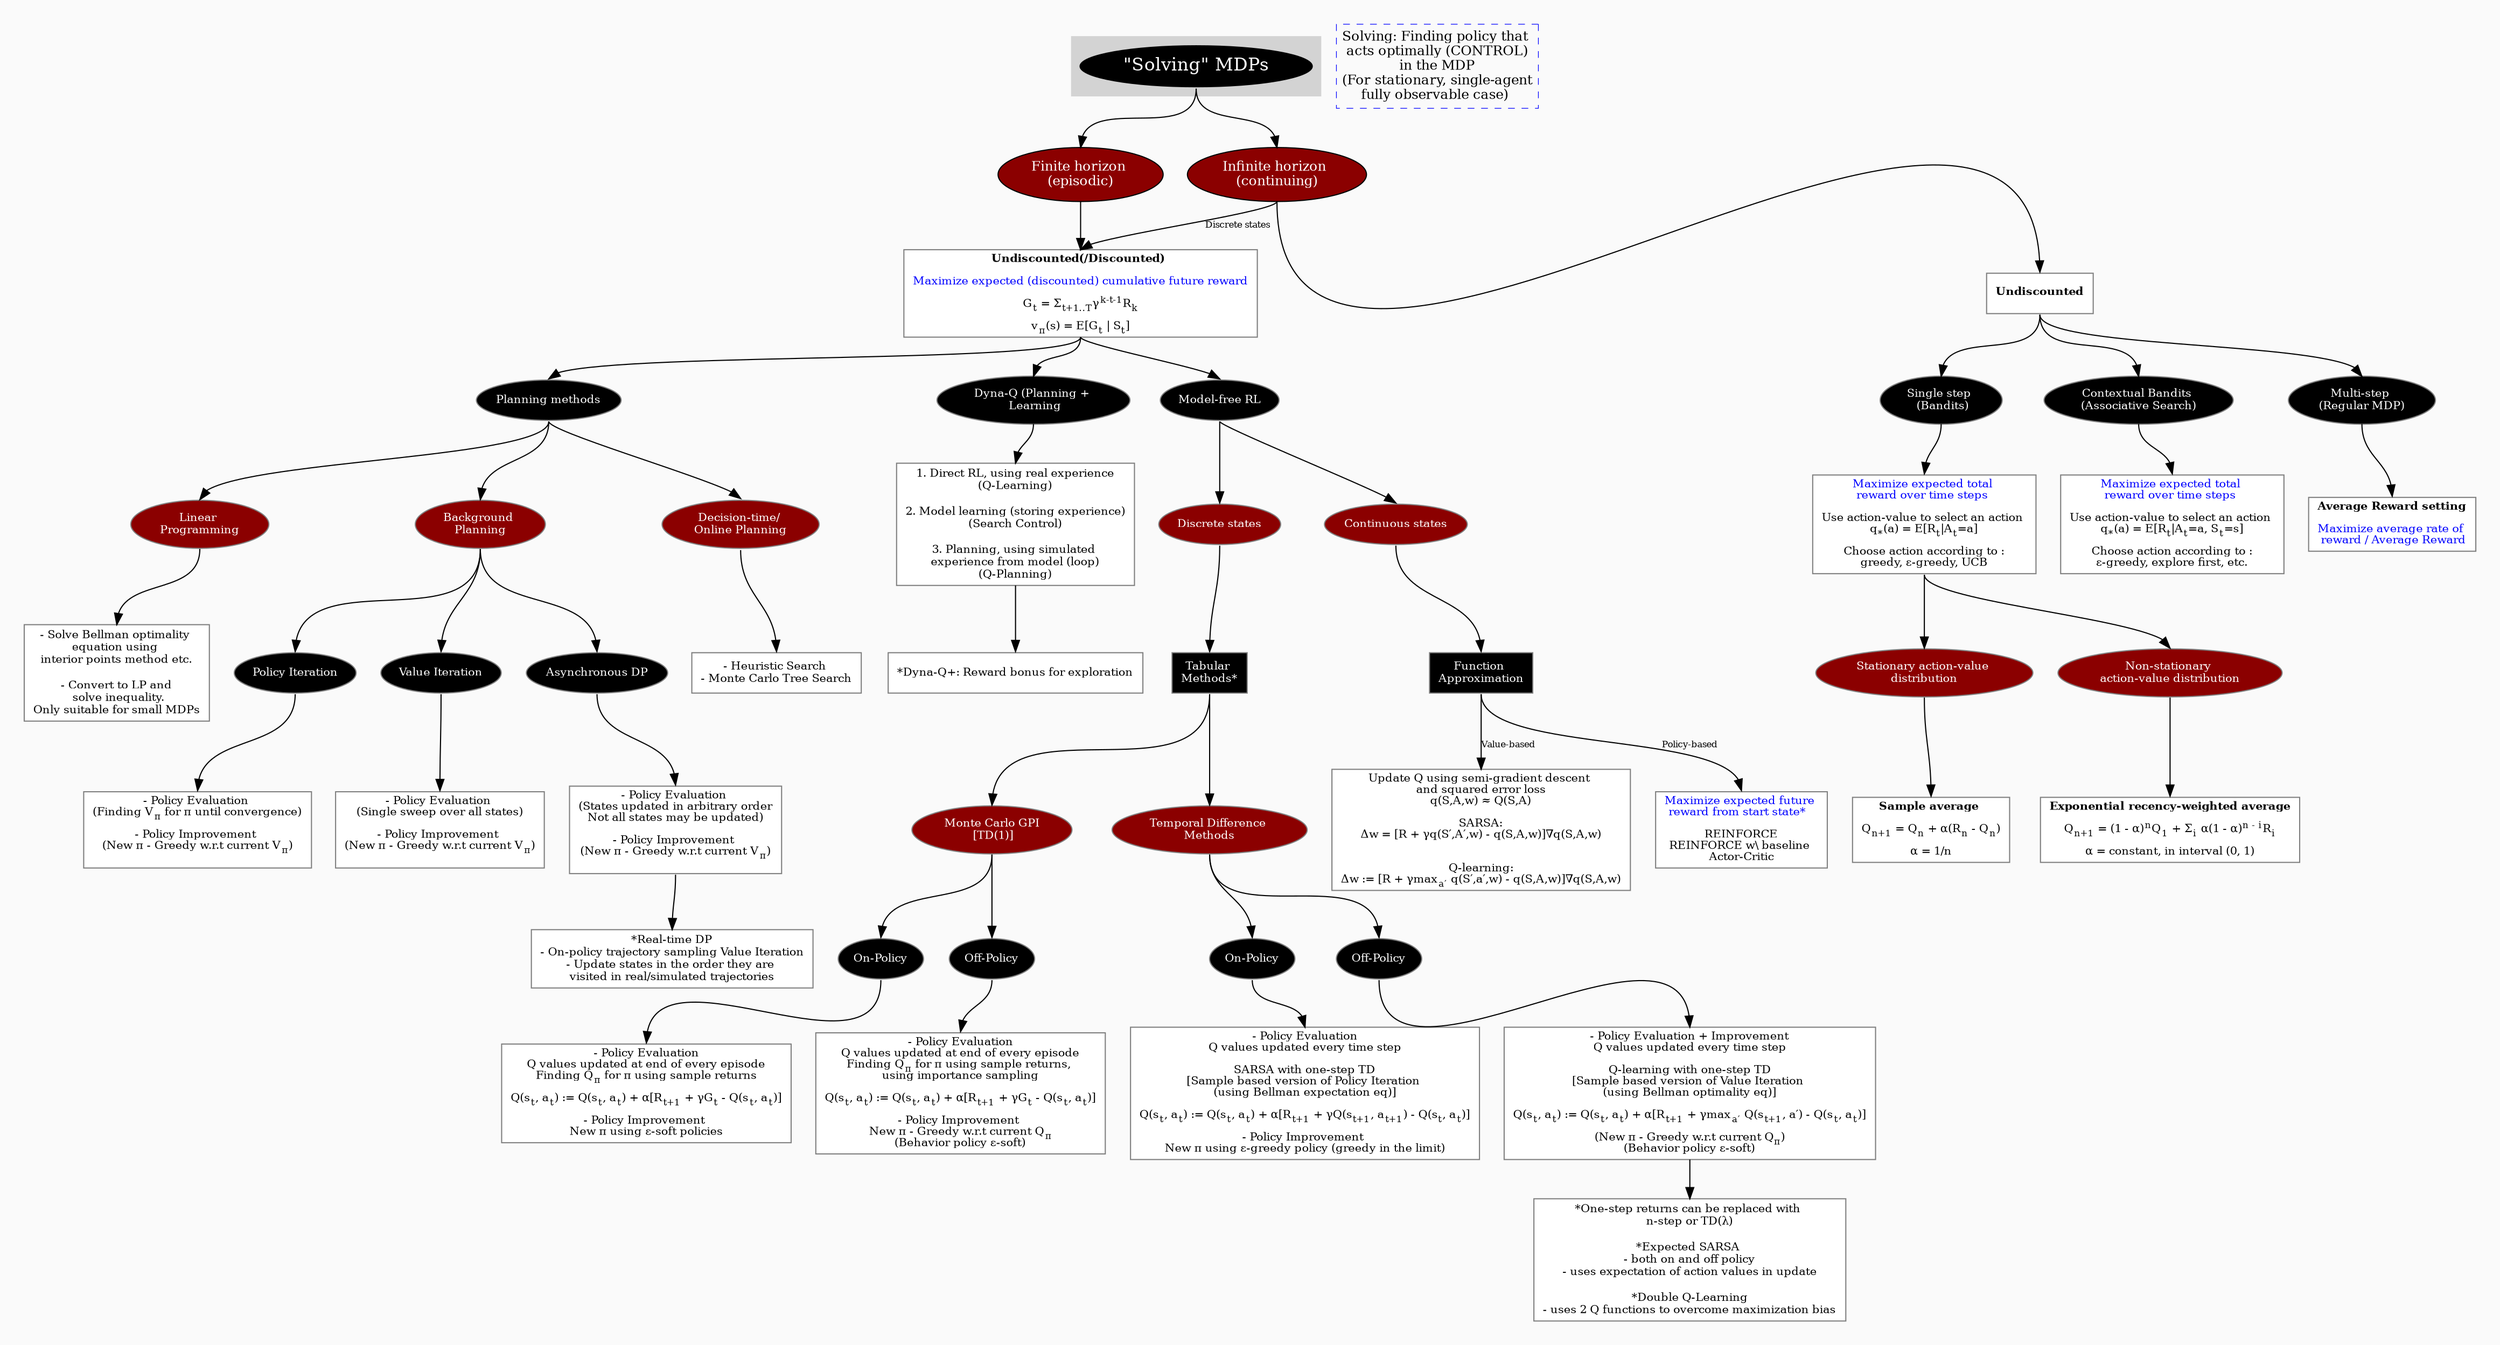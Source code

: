 digraph G {
splines=true
bgcolor=grey98
pad=0.3
style=filled
edge[minlen=2]
edge[headport=n, tailport=s, label=""]
node[style=filled, fontcolor=white]
ranksep=0.1
nodesep=0.3


// LEVEL 1
subgraph cluster_0 {
style=filled
color=lightgrey
fontsize=12
node[fillcolor=black, fontcolor=white, fontsize=16]
a1[label="\"Solving\" MDPs"]
//label = "Solving \: finding policy that acts optimally\n in the MDP";
//labelloc = "b";
}


// LEVEL 2
node[fillcolor=red4, fontsize=12]
b1[label="Finite horizon \n(episodic)"]
node[fillcolor=red4, fontsize=12]
b2[label="Infinite horizon \n(continuing)"]
a1-> b1
a1-> b2


// LEVEL 3
node[fontcolor=black, fontsize=10]
node[shape=box, fillcolor=white, color=grey50]
c1[label=<<b>Undiscounted(/Discounted)</b> <br/><br/>
<font color="blue">Maximize expected (discounted) cumulative future reward</font>
<br/><br/>
G<sub>t</sub> = &Sigma;<sub>t+1..T</sub>&gamma;<sup>k-t-1</sup>R<sub>k</sub>
<br/><br/>
v<sub>&pi;</sub>(s) = E[G<sub>t</sub> | S<sub>t</sub>]
>]
node[shape=box, fillcolor=white, color=grey50]
c3[label=<<b>Undiscounted</b>>]
edge[headport=n, tailport=s, label="", style=filled]
b1-> c1
edge[label="Discrete states", fontsize=8]
b2-> c1
edge[label="", fontsize=8]
b2-> c3


// LEVEL 4
node[fillcolor=black, fontsize=10, shape=ellipse, fontcolor=white]
k1[label="Planning methods"]
node[fillcolor=black, fontsize=10, shape=ellipse, fontcolor=white]
k3[label="Dyna-Q (Planning + \n Learning"]
node[fillcolor=black, fontsize=10, shape=ellipse, fontcolor=white]
k2[label="Model-free RL"]
c1-> k1
c1-> k2
c1-> k3


//LEVEL 5
node[fontcolor=black, fontsize=10]
node[shape=box, fillcolor=white, color=grey50]
kk3[label=<
1. Direct RL, using real experience<br/>
(Q-Learning)<br/><br/>
2. Model learning (storing experience)<br/>
(Search Control)<br/><br/>
3. Planning, using simulated <br/>experience from model (loop)<br/>
(Q-Planning)
>]
k3-> kk3

node[fontcolor=black, fontsize=10]
node[shape=box, fillcolor=white, color=grey50]
kkk3[label=<
*Dyna-Q+: Reward bonus for exploration
>]
kk3-> kkk3


// LEVEL 5
node[style="filled", shape=ellipse, fillcolor=red4, fontcolor=white, fontsize=10]
d1[label="Discrete states"]
node[style="filled", shape=ellipse, fillcolor=red4, fontcolor=white, fontsize=10]
d2[label="Continuous states"]
k2-> d1
k2-> d2

node[style="filled", shape=ellipse, fillcolor=red4, fontcolor=white, fontsize=10]
l1[label="Linear \nProgramming"]
k1-> l1
node[style="filled", shape=ellipse, fillcolor=red4, fontcolor=white, fontsize=10]
l2[label="Background \nPlanning"]
k1-> l2
node[style="filled", shape=ellipse, fillcolor=red4, fontcolor=white, fontsize=10]
l3[label="Decision-time/ \nOnline Planning"]
k1-> l3


//LEVEL 6
node[fontcolor=black, fontsize=10]
node[shape=box, fillcolor=white, color=grey50]
m3[label=<
- Solve Bellman optimality <br/>
equation using <br/>
interior points method etc.<br/><br/>
- Convert to LP and<br/> solve inequality.
<br/>Only suitable for small MDPs
>]
l1-> m3

node[fontcolor=black, fontsize=10]
node[shape=box, fillcolor=white, color=grey50]
m5[label=<
- Heuristic Search <br/>
- Monte Carlo Tree Search
>]
l3-> m5


node[style="filled", shape=ellipse, fillcolor=black, fontcolor=white, fontsize=10]
m1[label="Policy Iteration"]
node[style="filled", shape=ellipse, fillcolor=black, fontcolor=white, fontsize=10]
m2[label="Value Iteration"]
node[style="filled", shape=ellipse, fillcolor=black, fontcolor=white, fontsize=10]
m4[label="Asynchronous DP"]
l2-> m1
l2-> m2
l2-> m4


// LEVEL 7
node[fontcolor=black, fontsize=10]
node[shape=box, fillcolor=white, color=grey50]
n1[label=<
- Policy Evaluation <br/>(Finding V<sub>&pi;</sub> for &pi; until convergence)
<br/><br/>
- Policy Improvement <br/>(New &pi; - Greedy w.r.t current V<sub>&pi;</sub>)
<br/><br/>
>]
m1-> n1

node[fontcolor=black, fontsize=10]
node[shape=box, fillcolor=white, color=grey50]
n2[label=<
- Policy Evaluation <br/>(Single sweep over all states)
<br/><br/>
- Policy Improvement <br/>(New &pi; - Greedy w.r.t current V<sub>&pi;</sub>)
<br/><br/>
>]
m2-> n2

node[fontcolor=black, fontsize=10]
node[shape=box, fillcolor=white, color=grey50]
n3[label=<
- Policy Evaluation <br/>
(States updated in arbitrary order
<br/>
Not all states may be updated)
<br/><br/>
- Policy Improvement <br/>(New &pi; - Greedy w.r.t current V<sub>&pi;</sub>)
<br/><br/>
>]
m4-> n3

node[fontcolor=black, fontsize=10]
node[shape=box, fillcolor=white, color=grey50]
mm4[label=<
*Real-time DP
<br/>
- On-policy trajectory sampling Value Iteration
<br/>
- Update states in the order they are <br/>
visited in real/simulated trajectories
>]
n3-> mm4

// LEVEL 6
node[fillcolor=black, fontcolor=white, fontsize=10]
e1[label="Tabular \nMethods\*"]
d1-> e1

node[fillcolor=black, fontcolor=white, fontsize=10]
e2[label="Function \nApproximation"]
d2-> e2

node[fillcolor=red4, fontcolor=white, fontsize=10, shape=ellipse]
o1[label="Monte Carlo GPI\n [TD(1)]"]
e1-> o1

node[fillcolor=red4, fontcolor=white, fontsize=10, shape=ellipse]
o2[label="Temporal Difference \nMethods"]
e1-> o2

// LEVEL 7
node[fillcolor=black, fontcolor=white, fontsize=10, shape=ellipse]
p1[label="On-Policy"]
o1-> p1

node[fillcolor=black, fontcolor=white, fontsize=10, shape=ellipse]
p2[label="Off-Policy"]
o1-> p2

// LEVEL 7
node[fillcolor=black, fontcolor=white, fontsize=10, shape=ellipse]
p3[label="On-Policy"]
o2-> p3

node[fillcolor=black, fontcolor=white, fontsize=10, shape=ellipse]
p4[label="Off-Policy"]
o2-> p4

// LEVEL 8
node[fillcolor=white, fontcolor=black, shape=box, fontsize=10]
f1[label=<
- Policy Evaluation<br/>
Q values updated at end of every episode<br/>
Finding Q<sub>&pi;</sub> for &pi; using sample returns
<br/><br/>
Q(s<sub>t</sub>, a<sub>t</sub>) := Q(s<sub>t</sub>, a<sub>t</sub>) + &alpha;[R<sub>t+1</sub> + &gamma;G<sub>t</sub> - Q(s<sub>t</sub>, a<sub>t</sub>)]
<br/><br/>
- Policy Improvement <br/>
New &pi; using &epsilon;-soft policies
>]
p1-> f1

node[fillcolor=white, fontcolor=black, shape=box, fontsize=10]
f2[label=<
- Policy Evaluation<br/>
Q values updated at end of every episode<br/>
Finding Q<sub>&pi;</sub> for &pi; using sample returns, <br/>using importance sampling
<br/><br/>
Q(s<sub>t</sub>, a<sub>t</sub>) := Q(s<sub>t</sub>, a<sub>t</sub>) + &alpha;[R<sub>t+1</sub> + &gamma;G<sub>t</sub> - Q(s<sub>t</sub>, a<sub>t</sub>)]
<br/><br/>
- Policy Improvement <br/>
New &pi; - Greedy w.r.t current Q<sub>&pi;</sub>
<br/>
(Behavior policy &epsilon;-soft)
>]
p2-> f2

node[fillcolor=white, fontcolor=black, shape=box, fontsize=10]
f3[label=<
- Policy Evaluation<br/>
Q values updated every time step<br/><br/>
SARSA with one-step TD
<br/>
[Sample based version of Policy Iteration <br/>(using Bellman expectation eq)]
<br/><br/>
Q(s<sub>t</sub>, a<sub>t</sub>) := Q(s<sub>t</sub>, a<sub>t</sub>) + &alpha;[R<sub>t+1</sub> + &gamma;Q(s<sub>t+1</sub>, a<sub>t+1</sub>) - Q(s<sub>t</sub>, a<sub>t</sub>)]
<br/><br/>
- Policy Improvement <br/>
New &pi; using &epsilon;-greedy policy (greedy in the limit)
>]
p3-> f3

node[fillcolor=white, fontcolor=black, shape=box, fontsize=10]
f4[label=<
- Policy Evaluation + Improvement<br/>
Q values updated every time step<br/><br/>
Q-learning with one-step TD
<br/>
[Sample based version of Value Iteration <br/>(using Bellman optimality eq)]
<br/><br/>
Q(s<sub>t</sub>, a<sub>t</sub>) := Q(s<sub>t</sub>, a<sub>t</sub>) + &alpha;[R<sub>t+1</sub> + &gamma;max<sub>a′</sub> Q(s<sub>t+1</sub>, a′) - Q(s<sub>t</sub>, a<sub>t</sub>)]
<br/><br/>
(New &pi; - Greedy w.r.t current Q<sub>&pi;</sub>)
<br/>
(Behavior policy &epsilon;-soft)
>]
p4-> f4

node[fillcolor=white, fontcolor=black, shape=box, fontsize=10]
ff4[label=<
*One-step returns can be replaced with <br/>
n-step or TD(&lambda;)
<br/><br/>
*Expected SARSA <br/>
- both on and off policy<br/>
- uses expectation of action values in update
<br/><br/>
*Double Q-Learning<br/>
- uses 2 Q functions to overcome maximization bias
>]
f4-> ff4

node[fillcolor=white, fontcolor=black, shape=box, fontsize=10]
f5[label=<
Update Q using semi-gradient descent <br/>
and squared error loss<br/>
q(S,A,w) ≈ Q(S,A)<br/><br/>
SARSA:<br/>
&Delta;w = [R + &gamma;q(S′,A′,w) - q(S,A,w)]&nabla;q(S,A,w)<br/>
<br/><br/>
Q-learning:<br/>
&Delta;w := [R + &gamma;max<sub>a′</sub> q(S′,a′,w) - q(S,A,w)]&nabla;q(S,A,w)<br/>


>]
edge[label="Value-based", fontsize=8]
e2-> f5

node[fillcolor=white, fontcolor=black, shape=box, fontsize=10]
f6[label=<
<font color="blue">Maximize expected future <br/>
reward from start state* </font> <br/><br/> REINFORCE <br/>REINFORCE w\ baseline <br/>Actor-Critic
>]
edge[label="Policy-based", fontsize=8]
e2-> f6


// LEVEL 4
node[fillcolor=black, shape=ellipse, fontcolor=white, fontsize=10]
g1[label="Single step \n \(Bandits\)"]
edge[label="", minlen=2]
c3-> g1

node[fillcolor=black, shape=ellipse, fontcolor=white, fontsize=10]
g2[label="Contextual Bandits \n(Associative Search)"]
edge[label="", minlen=2]
c3-> g2

node[fillcolor=black, shape=ellipse, fontcolor=white, fontsize=10]
g3[label="Multi\-step \n\(Regular MDP\)"]
edge[label="", minlen=2]
c3-> g3


// LEVEL 5
node[fillcolor=white, fontcolor=black, shape=box, fontsize=10]
h1[label=<<font color="blue">Maximize expected total <BR/>
reward over time steps </font><BR/><BR/>
Use action-value to select an action <BR/>
q<sub>*</sub>(a) = E[R<sub>t</sub>|A<sub>t</sub>=a]
<br/><br/>
Choose action according to :<br/>
greedy, &epsilon;-greedy, UCB
>]
edge[headport=n, tailport=s, label="", fontsize=8]
g1-> h1

node[fillcolor=white, fontcolor=black, shape=box, fontsize=10]
h2[label=<<font color="blue">Maximize expected total <BR/>
reward over time steps </font><BR/><BR/>
Use action-value to select an action <BR/>
q<sub>*</sub>(a) = E[R<sub>t</sub>|A<sub>t</sub>=a, S<sub>t</sub>=s]
<br/><br/>
Choose action according to :<br/>
&epsilon;-greedy, explore first, etc.
>]
edge[headport=n, tailport=s, label="", fontsize=8]
g2-> h2

node[fillcolor=white, fontcolor=black, shape=box, fontsize=10]
h3[label=<
<b>Average Reward setting</b>
<br/><br/>
<font color="blue">Maximize average rate of <br/> reward / Average Reward</font>
>]
edge[label="", fontsize=8]
g3-> h3


// LEVEL 6
node[style="filled", shape=ellipse, fillcolor=red4, fontcolor=white, fontsize=10]
i1[label="Stationary action-value \ndistribution"]
node[style="filled", shape=ellipse, fillcolor=red4, fontcolor=white, fontsize=10]
i2[label="Non-stationary \naction-value distribution"]
h1-> i1
h1-> i2

// LEVEL 7
node[fillcolor=white, fontcolor=black, shape=box, fontsize=10]
j1[label=<
<B>Sample average</B> <BR/><BR/>
Q<sub>n+1</sub> = Q<sub>n</sub> + &alpha;(R<sub>n</sub> - Q<sub>n</sub>)
<BR/><BR/>
&alpha; = 1/n
>]
edge[label="", fontsize=8]
i1-> j1

node[fillcolor=white, fontcolor=black, shape=box, fontsize=10]
j2[label=<
<B>Exponential recency-weighted average</B><BR/><BR/>
Q<sub>n+1</sub> = (1 - &alpha;)<sup>n</sup>Q<sub>1</sub> + &Sigma;<sub>i</sub> &alpha;(1 - &alpha;)<sup>n - i</sup>R<sub>i</sub>
<BR/><BR/>
&alpha; = constant, in interval (0, 1)
>]
edge[label="", fontsize=8]
i2-> j2


// REMARQUES EN BLEU
node[color=blue, shape=box, margin=0.07, fontcolor=black, fontsize=12, style="dashed", penwidth=0.6]
//edge[color=blue, arrowhead="none", xlabel="", style="dashed", penwidth=0.6]
 r1[label="Solving: Finding policy that \n acts optimally (CONTROL) \nin the MDP\n(For stationary, single-agent\nfully observable case) "]
// {rank=same;->r1}
// {rank=same;r1->[dir=back]}

}
